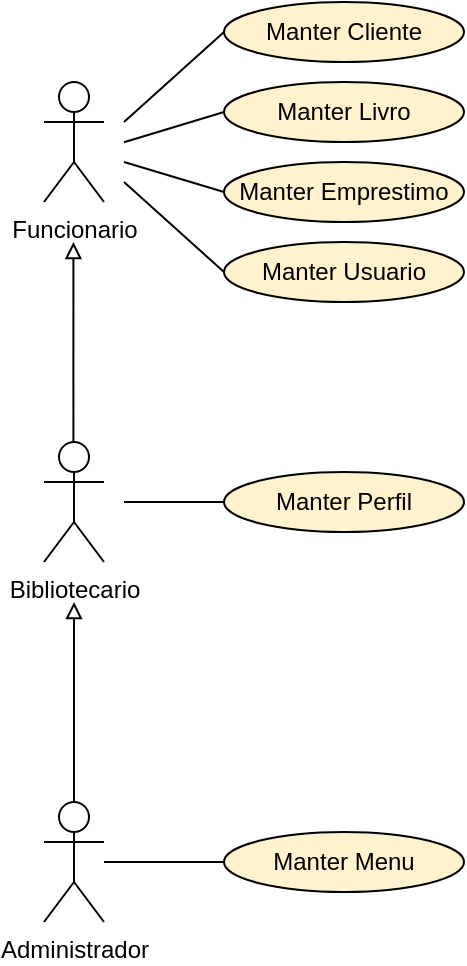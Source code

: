 <mxfile version="14.8.1" type="device"><diagram id="OuJw2wtNyGCThG0iatuD" name="Page-1"><mxGraphModel dx="958" dy="582" grid="1" gridSize="10" guides="1" tooltips="1" connect="1" arrows="1" fold="1" page="1" pageScale="1" pageWidth="850" pageHeight="1100" math="0" shadow="0"><root><mxCell id="0"/><mxCell id="1" parent="0"/><mxCell id="8p5TN-MljgMGI9fPJSg6-3" style="edgeStyle=orthogonalEdgeStyle;rounded=0;orthogonalLoop=1;jettySize=auto;html=1;endArrow=block;endFill=0;" parent="1" source="8p5TN-MljgMGI9fPJSg6-1" edge="1"><mxGeometry relative="1" as="geometry"><mxPoint x="155" y="370" as="targetPoint"/><mxPoint x="155" y="460" as="sourcePoint"/><Array as="points"><mxPoint x="155" y="440"/><mxPoint x="155" y="440"/></Array></mxGeometry></mxCell><mxCell id="8p5TN-MljgMGI9fPJSg6-10" style="edgeStyle=orthogonalEdgeStyle;rounded=0;orthogonalLoop=1;jettySize=auto;html=1;endArrow=none;endFill=0;" parent="1" edge="1"><mxGeometry relative="1" as="geometry"><mxPoint x="170" y="500" as="sourcePoint"/><mxPoint x="230" y="500" as="targetPoint"/></mxGeometry></mxCell><mxCell id="8p5TN-MljgMGI9fPJSg6-1" value="Administrador" style="shape=umlActor;verticalLabelPosition=bottom;verticalAlign=top;html=1;outlineConnect=0;" parent="1" vertex="1"><mxGeometry x="140" y="470" width="30" height="60" as="geometry"/></mxCell><mxCell id="8p5TN-MljgMGI9fPJSg6-2" value="Funcionario" style="shape=umlActor;verticalLabelPosition=bottom;verticalAlign=top;html=1;outlineConnect=0;" parent="1" vertex="1"><mxGeometry x="140" y="110" width="30" height="60" as="geometry"/></mxCell><mxCell id="PCyA0bRhOXEH6rUtyWEo-13" style="edgeStyle=none;rounded=0;orthogonalLoop=1;jettySize=auto;html=1;exitX=0;exitY=0.5;exitDx=0;exitDy=0;endArrow=none;endFill=0;" parent="1" source="8p5TN-MljgMGI9fPJSg6-5" edge="1"><mxGeometry relative="1" as="geometry"><mxPoint x="180" y="130" as="targetPoint"/></mxGeometry></mxCell><mxCell id="8p5TN-MljgMGI9fPJSg6-5" value="Manter Cliente" style="ellipse;whiteSpace=wrap;html=1;fillColor=#fff2cc;" parent="1" vertex="1"><mxGeometry x="230" y="70" width="120" height="30" as="geometry"/></mxCell><mxCell id="PCyA0bRhOXEH6rUtyWEo-11" style="edgeStyle=none;rounded=0;orthogonalLoop=1;jettySize=auto;html=1;exitX=0;exitY=0.5;exitDx=0;exitDy=0;endArrow=none;endFill=0;" parent="1" source="8p5TN-MljgMGI9fPJSg6-6" edge="1"><mxGeometry relative="1" as="geometry"><mxPoint x="180" y="140.143" as="targetPoint"/></mxGeometry></mxCell><mxCell id="8p5TN-MljgMGI9fPJSg6-6" value="Manter Livro" style="ellipse;whiteSpace=wrap;html=1;fillColor=#fff2cc;" parent="1" vertex="1"><mxGeometry x="230" y="110" width="120" height="30" as="geometry"/></mxCell><mxCell id="PCyA0bRhOXEH6rUtyWEo-12" style="edgeStyle=none;rounded=0;orthogonalLoop=1;jettySize=auto;html=1;exitX=0;exitY=0.5;exitDx=0;exitDy=0;endArrow=none;endFill=0;" parent="1" source="8p5TN-MljgMGI9fPJSg6-7" edge="1"><mxGeometry relative="1" as="geometry"><mxPoint x="180" y="150" as="targetPoint"/></mxGeometry></mxCell><mxCell id="8p5TN-MljgMGI9fPJSg6-7" value="Manter Emprestimo" style="ellipse;whiteSpace=wrap;html=1;fillColor=#fff2cc;" parent="1" vertex="1"><mxGeometry x="230" y="150" width="120" height="30" as="geometry"/></mxCell><mxCell id="8p5TN-MljgMGI9fPJSg6-8" value="Manter Menu" style="ellipse;whiteSpace=wrap;html=1;fillColor=#fff2cc;" parent="1" vertex="1"><mxGeometry x="230" y="485" width="120" height="30" as="geometry"/></mxCell><mxCell id="PCyA0bRhOXEH6rUtyWEo-1" value="Bibliotecario" style="shape=umlActor;verticalLabelPosition=bottom;verticalAlign=top;html=1;outlineConnect=0;" parent="1" vertex="1"><mxGeometry x="140" y="290" width="30" height="60" as="geometry"/></mxCell><mxCell id="PCyA0bRhOXEH6rUtyWEo-2" style="edgeStyle=orthogonalEdgeStyle;rounded=0;orthogonalLoop=1;jettySize=auto;html=1;endArrow=block;endFill=0;" parent="1" edge="1"><mxGeometry relative="1" as="geometry"><mxPoint x="154.71" y="190" as="targetPoint"/><mxPoint x="154.71" y="290" as="sourcePoint"/><Array as="points"><mxPoint x="154.71" y="260"/><mxPoint x="154.71" y="260"/></Array></mxGeometry></mxCell><mxCell id="PCyA0bRhOXEH6rUtyWEo-9" style="edgeStyle=none;rounded=0;orthogonalLoop=1;jettySize=auto;html=1;exitX=0;exitY=0.5;exitDx=0;exitDy=0;endArrow=none;endFill=0;" parent="1" source="PCyA0bRhOXEH6rUtyWEo-4" edge="1"><mxGeometry relative="1" as="geometry"><mxPoint x="180" y="320" as="targetPoint"/></mxGeometry></mxCell><mxCell id="PCyA0bRhOXEH6rUtyWEo-4" value="Manter Perfil" style="ellipse;whiteSpace=wrap;html=1;fillColor=#fff2cc;" parent="1" vertex="1"><mxGeometry x="230" y="305" width="120" height="30" as="geometry"/></mxCell><mxCell id="3t_FP0SnxSKOU3iPpegS-1" style="rounded=0;orthogonalLoop=1;jettySize=auto;html=1;exitX=0;exitY=0.5;exitDx=0;exitDy=0;endArrow=none;endFill=0;" edge="1" parent="1" source="PCyA0bRhOXEH6rUtyWEo-7"><mxGeometry relative="1" as="geometry"><mxPoint x="180" y="160" as="targetPoint"/></mxGeometry></mxCell><mxCell id="PCyA0bRhOXEH6rUtyWEo-7" value="Manter Usuario" style="ellipse;whiteSpace=wrap;html=1;fillColor=#fff2cc;" parent="1" vertex="1"><mxGeometry x="230" y="190" width="120" height="30" as="geometry"/></mxCell></root></mxGraphModel></diagram></mxfile>
